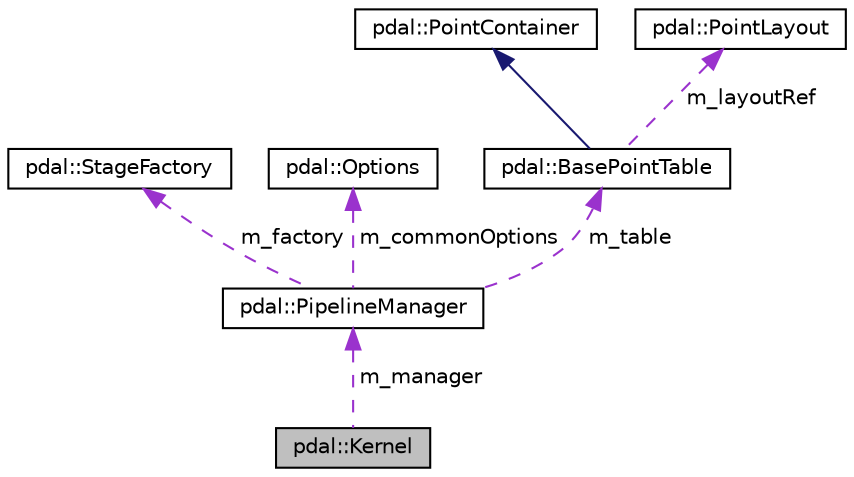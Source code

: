 digraph "pdal::Kernel"
{
  edge [fontname="Helvetica",fontsize="10",labelfontname="Helvetica",labelfontsize="10"];
  node [fontname="Helvetica",fontsize="10",shape=record];
  Node1 [label="pdal::Kernel",height=0.2,width=0.4,color="black", fillcolor="grey75", style="filled", fontcolor="black"];
  Node2 -> Node1 [dir="back",color="darkorchid3",fontsize="10",style="dashed",label=" m_manager" ,fontname="Helvetica"];
  Node2 [label="pdal::PipelineManager",height=0.2,width=0.4,color="black", fillcolor="white", style="filled",URL="$classpdal_1_1PipelineManager.html"];
  Node3 -> Node2 [dir="back",color="darkorchid3",fontsize="10",style="dashed",label=" m_factory" ,fontname="Helvetica"];
  Node3 [label="pdal::StageFactory",height=0.2,width=0.4,color="black", fillcolor="white", style="filled",URL="$classpdal_1_1StageFactory.html"];
  Node4 -> Node2 [dir="back",color="darkorchid3",fontsize="10",style="dashed",label=" m_commonOptions" ,fontname="Helvetica"];
  Node4 [label="pdal::Options",height=0.2,width=0.4,color="black", fillcolor="white", style="filled",URL="$classpdal_1_1Options.html"];
  Node5 -> Node2 [dir="back",color="darkorchid3",fontsize="10",style="dashed",label=" m_table" ,fontname="Helvetica"];
  Node5 [label="pdal::BasePointTable",height=0.2,width=0.4,color="black", fillcolor="white", style="filled",URL="$classpdal_1_1BasePointTable.html"];
  Node6 -> Node5 [dir="back",color="midnightblue",fontsize="10",style="solid",fontname="Helvetica"];
  Node6 [label="pdal::PointContainer",height=0.2,width=0.4,color="black", fillcolor="white", style="filled",URL="$classpdal_1_1PointContainer.html"];
  Node7 -> Node5 [dir="back",color="darkorchid3",fontsize="10",style="dashed",label=" m_layoutRef" ,fontname="Helvetica"];
  Node7 [label="pdal::PointLayout",height=0.2,width=0.4,color="black", fillcolor="white", style="filled",URL="$classpdal_1_1PointLayout.html"];
}
